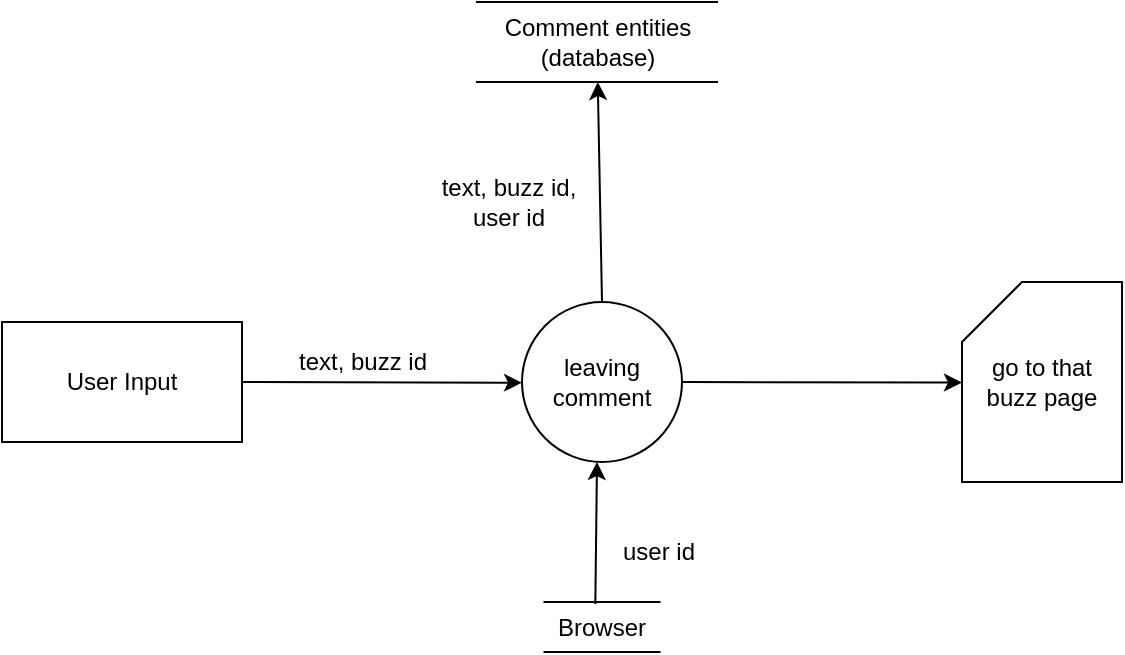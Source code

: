 <mxfile>
    <diagram id="AijApU9KsyBwuni2Z8w3" name="Page-1">
        <mxGraphModel dx="427" dy="314" grid="1" gridSize="10" guides="1" tooltips="1" connect="1" arrows="1" fold="1" page="1" pageScale="1" pageWidth="827" pageHeight="1169" math="0" shadow="0">
            <root>
                <mxCell id="0"/>
                <mxCell id="1" parent="0"/>
                <mxCell id="3" style="edgeStyle=none;html=1;exitX=1;exitY=0.5;exitDx=0;exitDy=0;" edge="1" parent="1" source="2">
                    <mxGeometry relative="1" as="geometry">
                        <mxPoint x="330" y="250.333" as="targetPoint"/>
                    </mxGeometry>
                </mxCell>
                <mxCell id="2" value="User Input" style="rounded=0;whiteSpace=wrap;html=1;" vertex="1" parent="1">
                    <mxGeometry x="70" y="220" width="120" height="60" as="geometry"/>
                </mxCell>
                <mxCell id="4" value="text, buzz id" style="text;html=1;align=center;verticalAlign=middle;resizable=0;points=[];autosize=1;strokeColor=none;fillColor=none;" vertex="1" parent="1">
                    <mxGeometry x="205" y="225" width="90" height="30" as="geometry"/>
                </mxCell>
                <mxCell id="19" style="edgeStyle=none;html=1;exitX=1;exitY=0.5;exitDx=0;exitDy=0;" edge="1" parent="1" source="5">
                    <mxGeometry relative="1" as="geometry">
                        <mxPoint x="550" y="250.286" as="targetPoint"/>
                    </mxGeometry>
                </mxCell>
                <mxCell id="24" style="edgeStyle=none;html=1;exitX=0.5;exitY=0;exitDx=0;exitDy=0;" edge="1" parent="1" source="5" target="13">
                    <mxGeometry relative="1" as="geometry"/>
                </mxCell>
                <mxCell id="5" value="leaving&lt;br&gt;comment" style="ellipse;whiteSpace=wrap;html=1;aspect=fixed;" vertex="1" parent="1">
                    <mxGeometry x="330" y="210" width="80" height="80" as="geometry"/>
                </mxCell>
                <mxCell id="6" value="Browser" style="shape=partialRectangle;whiteSpace=wrap;html=1;left=0;right=0;fillColor=none;rounded=0;strokeColor=default;fontFamily=Helvetica;fontSize=12;fontColor=default;" vertex="1" parent="1">
                    <mxGeometry x="341.25" y="360" width="57.5" height="25" as="geometry"/>
                </mxCell>
                <mxCell id="7" style="edgeStyle=none;html=1;entryX=0.5;entryY=1;entryDx=0;entryDy=0;exitX=0.442;exitY=0.04;exitDx=0;exitDy=0;exitPerimeter=0;" edge="1" parent="1" source="6">
                    <mxGeometry relative="1" as="geometry">
                        <mxPoint x="370" y="360" as="sourcePoint"/>
                        <mxPoint x="367.5" y="290" as="targetPoint"/>
                    </mxGeometry>
                </mxCell>
                <mxCell id="8" value="user id" style="text;html=1;align=center;verticalAlign=middle;resizable=0;points=[];autosize=1;strokeColor=none;fillColor=none;" vertex="1" parent="1">
                    <mxGeometry x="367.5" y="320" width="60" height="30" as="geometry"/>
                </mxCell>
                <mxCell id="13" value="Comment entities&lt;br&gt;(database)" style="shape=partialRectangle;whiteSpace=wrap;html=1;left=0;right=0;fillColor=none;rounded=0;strokeColor=default;fontFamily=Helvetica;fontSize=12;fontColor=default;" vertex="1" parent="1">
                    <mxGeometry x="307.5" y="60" width="120" height="40" as="geometry"/>
                </mxCell>
                <mxCell id="15" value="text, buzz id,&lt;br&gt;user id" style="text;html=1;align=center;verticalAlign=middle;resizable=0;points=[];autosize=1;strokeColor=none;fillColor=none;" vertex="1" parent="1">
                    <mxGeometry x="277.5" y="140" width="90" height="40" as="geometry"/>
                </mxCell>
                <mxCell id="22" value="&lt;span style=&quot;&quot;&gt;go to that&lt;br&gt;buzz&amp;nbsp;&lt;/span&gt;&lt;span style=&quot;&quot;&gt;page&lt;/span&gt;" style="shape=card;whiteSpace=wrap;html=1;" vertex="1" parent="1">
                    <mxGeometry x="550" y="200" width="80" height="100" as="geometry"/>
                </mxCell>
            </root>
        </mxGraphModel>
    </diagram>
</mxfile>